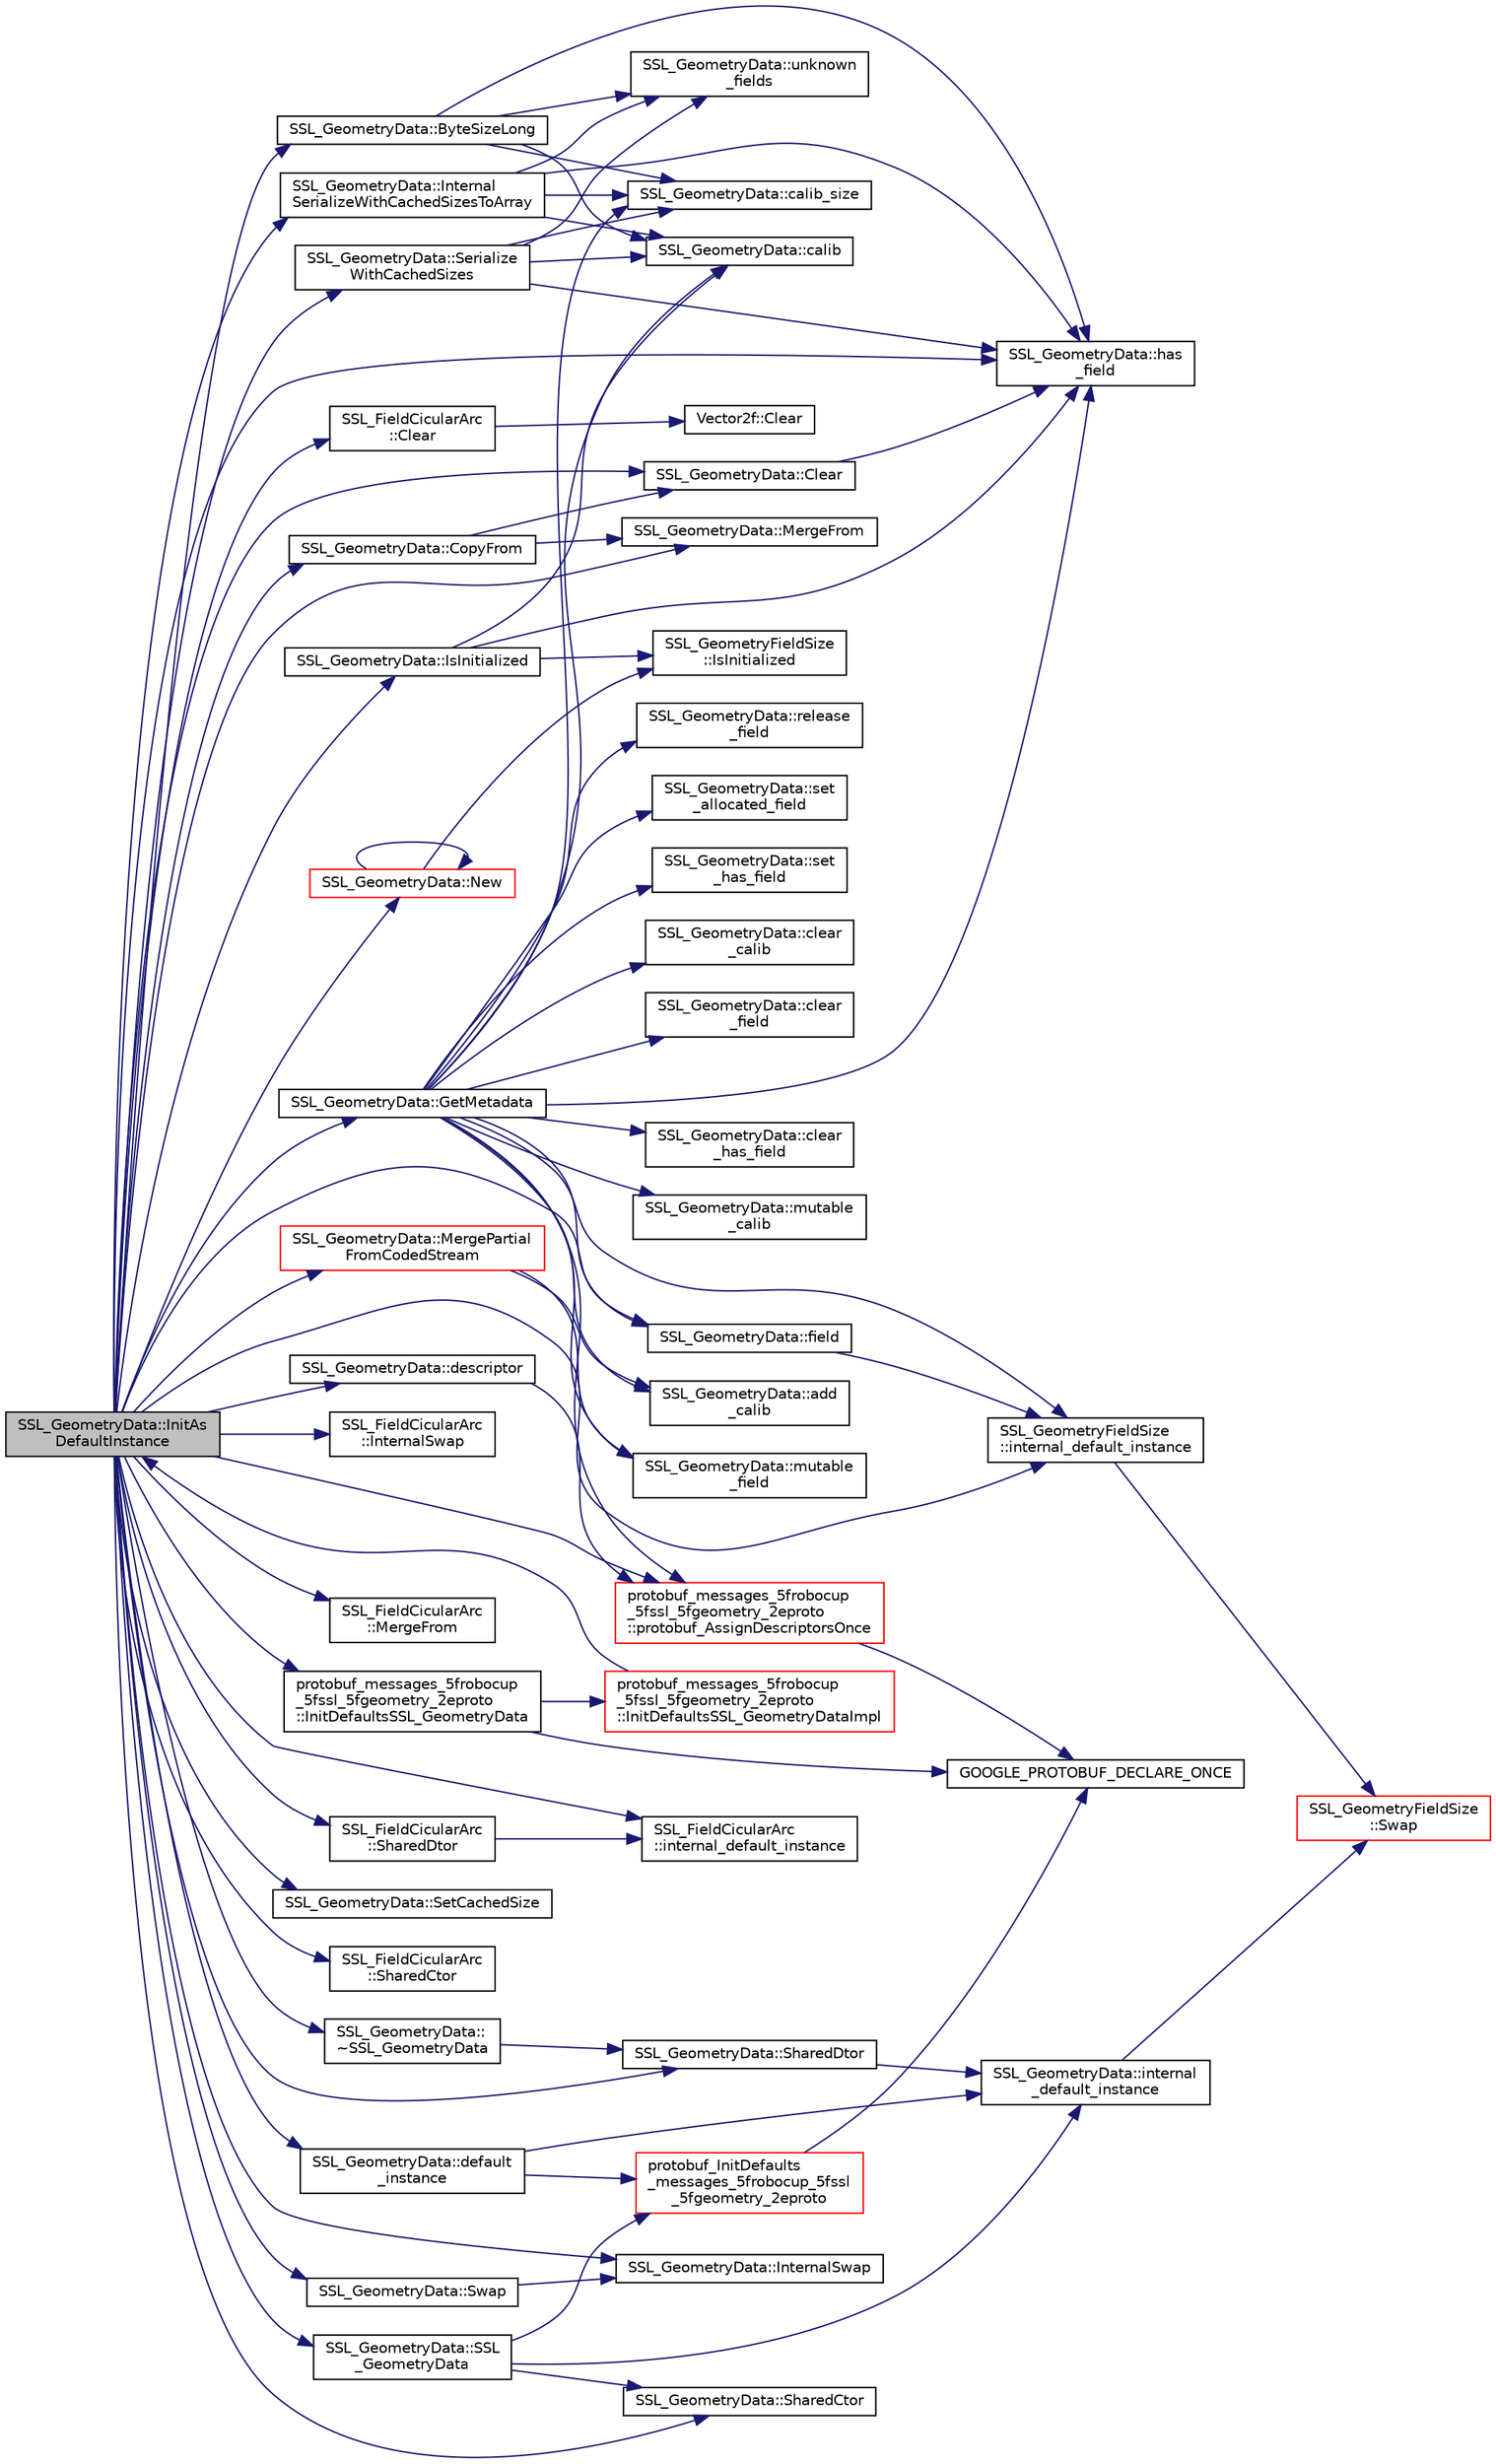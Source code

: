 digraph "SSL_GeometryData::InitAsDefaultInstance"
{
 // INTERACTIVE_SVG=YES
  edge [fontname="Helvetica",fontsize="10",labelfontname="Helvetica",labelfontsize="10"];
  node [fontname="Helvetica",fontsize="10",shape=record];
  rankdir="LR";
  Node1 [label="SSL_GeometryData::InitAs\lDefaultInstance",height=0.2,width=0.4,color="black", fillcolor="grey75", style="filled", fontcolor="black"];
  Node1 -> Node2 [color="midnightblue",fontsize="10",style="solid",fontname="Helvetica"];
  Node2 [label="SSL_GeometryData::ByteSizeLong",height=0.2,width=0.4,color="black", fillcolor="white", style="filled",URL="$d2/d01/class_s_s_l___geometry_data.html#a694cec46d16e35408b426312ceeec5db"];
  Node2 -> Node3 [color="midnightblue",fontsize="10",style="solid",fontname="Helvetica"];
  Node3 [label="SSL_GeometryData::calib",height=0.2,width=0.4,color="black", fillcolor="white", style="filled",URL="$d2/d01/class_s_s_l___geometry_data.html#a61aec9b4905591a734c702df1681841b"];
  Node2 -> Node4 [color="midnightblue",fontsize="10",style="solid",fontname="Helvetica"];
  Node4 [label="SSL_GeometryData::calib_size",height=0.2,width=0.4,color="black", fillcolor="white", style="filled",URL="$d2/d01/class_s_s_l___geometry_data.html#a41dc4721770c53c990be6a03b51ba4ba"];
  Node2 -> Node5 [color="midnightblue",fontsize="10",style="solid",fontname="Helvetica"];
  Node5 [label="SSL_GeometryData::has\l_field",height=0.2,width=0.4,color="black", fillcolor="white", style="filled",URL="$d2/d01/class_s_s_l___geometry_data.html#a9a38020e97f2129cd0d63e5c2eb01ec5"];
  Node2 -> Node6 [color="midnightblue",fontsize="10",style="solid",fontname="Helvetica"];
  Node6 [label="SSL_GeometryData::unknown\l_fields",height=0.2,width=0.4,color="black", fillcolor="white", style="filled",URL="$d2/d01/class_s_s_l___geometry_data.html#a2536bfb94611783da06e38e3619bdc4d"];
  Node1 -> Node7 [color="midnightblue",fontsize="10",style="solid",fontname="Helvetica"];
  Node7 [label="SSL_FieldCicularArc\l::Clear",height=0.2,width=0.4,color="black", fillcolor="white", style="filled",URL="$d4/dee/class_s_s_l___field_cicular_arc.html#aeb8142aae4ac3099e7ecf119caf81dfc"];
  Node7 -> Node8 [color="midnightblue",fontsize="10",style="solid",fontname="Helvetica"];
  Node8 [label="Vector2f::Clear",height=0.2,width=0.4,color="black", fillcolor="white", style="filled",URL="$da/dc2/class_vector2f.html#aba8accd8cd62c61d378a947f6612ab1f"];
  Node1 -> Node9 [color="midnightblue",fontsize="10",style="solid",fontname="Helvetica"];
  Node9 [label="SSL_GeometryData::Clear",height=0.2,width=0.4,color="black", fillcolor="white", style="filled",URL="$d2/d01/class_s_s_l___geometry_data.html#a52de19bab9aa967e323b3cbe613462f1"];
  Node9 -> Node5 [color="midnightblue",fontsize="10",style="solid",fontname="Helvetica"];
  Node1 -> Node10 [color="midnightblue",fontsize="10",style="solid",fontname="Helvetica"];
  Node10 [label="SSL_GeometryData::CopyFrom",height=0.2,width=0.4,color="black", fillcolor="white", style="filled",URL="$d2/d01/class_s_s_l___geometry_data.html#a310bab5141f45efe0415044aff92286c"];
  Node10 -> Node9 [color="midnightblue",fontsize="10",style="solid",fontname="Helvetica"];
  Node10 -> Node11 [color="midnightblue",fontsize="10",style="solid",fontname="Helvetica"];
  Node11 [label="SSL_GeometryData::MergeFrom",height=0.2,width=0.4,color="black", fillcolor="white", style="filled",URL="$d2/d01/class_s_s_l___geometry_data.html#ae67dd3bd54517f13422f02a8f2ad03ac"];
  Node1 -> Node12 [color="midnightblue",fontsize="10",style="solid",fontname="Helvetica"];
  Node12 [label="SSL_GeometryData::default\l_instance",height=0.2,width=0.4,color="black", fillcolor="white", style="filled",URL="$d2/d01/class_s_s_l___geometry_data.html#a39d6ebf2bf5ca82eacc9150760e9e4fb"];
  Node12 -> Node13 [color="midnightblue",fontsize="10",style="solid",fontname="Helvetica"];
  Node13 [label="SSL_GeometryData::internal\l_default_instance",height=0.2,width=0.4,color="black", fillcolor="white", style="filled",URL="$d2/d01/class_s_s_l___geometry_data.html#ac5ab7a05a94e8346f9c3f858b5362337"];
  Node13 -> Node14 [color="midnightblue",fontsize="10",style="solid",fontname="Helvetica"];
  Node14 [label="SSL_GeometryFieldSize\l::Swap",height=0.2,width=0.4,color="red", fillcolor="white", style="filled",URL="$d2/d30/class_s_s_l___geometry_field_size.html#ae5f47673f64c375c4b43bb0a10d99c7b"];
  Node12 -> Node15 [color="midnightblue",fontsize="10",style="solid",fontname="Helvetica"];
  Node15 [label="protobuf_InitDefaults\l_messages_5frobocup_5fssl\l_5fgeometry_2eproto",height=0.2,width=0.4,color="red", fillcolor="white", style="filled",URL="$db/d34/grsim__comm_2include_2proto_2messages__robocup__ssl__geometry_8pb_8cc.html#a860f546ce0c0a350ea28bde1368ef050"];
  Node15 -> Node16 [color="midnightblue",fontsize="10",style="solid",fontname="Helvetica"];
  Node16 [label="GOOGLE_PROTOBUF_DECLARE_ONCE",height=0.2,width=0.4,color="black", fillcolor="white", style="filled",URL="$db/d34/grsim__comm_2include_2proto_2messages__robocup__ssl__geometry_8pb_8cc.html#ab62e58f219471a884ff8331c119d4c66"];
  Node1 -> Node17 [color="midnightblue",fontsize="10",style="solid",fontname="Helvetica"];
  Node17 [label="SSL_GeometryData::descriptor",height=0.2,width=0.4,color="black", fillcolor="white", style="filled",URL="$d2/d01/class_s_s_l___geometry_data.html#a5ea714e17439fd819f87feb567dd0407"];
  Node17 -> Node18 [color="midnightblue",fontsize="10",style="solid",fontname="Helvetica"];
  Node18 [label="protobuf_messages_5frobocup\l_5fssl_5fgeometry_2eproto\l::protobuf_AssignDescriptorsOnce",height=0.2,width=0.4,color="red", fillcolor="white", style="filled",URL="$d4/d2b/namespaceprotobuf__messages__5frobocup__5fssl__5fgeometry__2eproto.html#a81e8b645220da98df323923b73eed9c1"];
  Node18 -> Node16 [color="midnightblue",fontsize="10",style="solid",fontname="Helvetica"];
  Node1 -> Node19 [color="midnightblue",fontsize="10",style="solid",fontname="Helvetica"];
  Node19 [label="SSL_GeometryData::field",height=0.2,width=0.4,color="black", fillcolor="white", style="filled",URL="$d2/d01/class_s_s_l___geometry_data.html#ab5200c00486fed8650b634368ed1b4fb"];
  Node19 -> Node20 [color="midnightblue",fontsize="10",style="solid",fontname="Helvetica"];
  Node20 [label="SSL_GeometryFieldSize\l::internal_default_instance",height=0.2,width=0.4,color="black", fillcolor="white", style="filled",URL="$d2/d30/class_s_s_l___geometry_field_size.html#a01e67cd623172f72676411c6a6a27c51"];
  Node20 -> Node14 [color="midnightblue",fontsize="10",style="solid",fontname="Helvetica"];
  Node1 -> Node21 [color="midnightblue",fontsize="10",style="solid",fontname="Helvetica"];
  Node21 [label="SSL_GeometryData::GetMetadata",height=0.2,width=0.4,color="black", fillcolor="white", style="filled",URL="$d2/d01/class_s_s_l___geometry_data.html#a2cbe088ac660e22c29f4a19feff33901"];
  Node21 -> Node22 [color="midnightblue",fontsize="10",style="solid",fontname="Helvetica"];
  Node22 [label="SSL_GeometryData::add\l_calib",height=0.2,width=0.4,color="black", fillcolor="white", style="filled",URL="$d2/d01/class_s_s_l___geometry_data.html#a0ba72df8f78064eaddc94acee9559c44"];
  Node21 -> Node3 [color="midnightblue",fontsize="10",style="solid",fontname="Helvetica"];
  Node21 -> Node4 [color="midnightblue",fontsize="10",style="solid",fontname="Helvetica"];
  Node21 -> Node23 [color="midnightblue",fontsize="10",style="solid",fontname="Helvetica"];
  Node23 [label="SSL_GeometryData::clear\l_calib",height=0.2,width=0.4,color="black", fillcolor="white", style="filled",URL="$d2/d01/class_s_s_l___geometry_data.html#abfe07b96e4a2cc69a2ab74f5b7dcae58"];
  Node21 -> Node24 [color="midnightblue",fontsize="10",style="solid",fontname="Helvetica"];
  Node24 [label="SSL_GeometryData::clear\l_field",height=0.2,width=0.4,color="black", fillcolor="white", style="filled",URL="$d2/d01/class_s_s_l___geometry_data.html#aec5745bd22a2d32fd9903c415c787c06"];
  Node21 -> Node25 [color="midnightblue",fontsize="10",style="solid",fontname="Helvetica"];
  Node25 [label="SSL_GeometryData::clear\l_has_field",height=0.2,width=0.4,color="black", fillcolor="white", style="filled",URL="$d2/d01/class_s_s_l___geometry_data.html#a4c4092073eaf179e985f1b129dfcc1c6"];
  Node21 -> Node19 [color="midnightblue",fontsize="10",style="solid",fontname="Helvetica"];
  Node21 -> Node5 [color="midnightblue",fontsize="10",style="solid",fontname="Helvetica"];
  Node21 -> Node20 [color="midnightblue",fontsize="10",style="solid",fontname="Helvetica"];
  Node21 -> Node26 [color="midnightblue",fontsize="10",style="solid",fontname="Helvetica"];
  Node26 [label="SSL_GeometryData::mutable\l_calib",height=0.2,width=0.4,color="black", fillcolor="white", style="filled",URL="$d2/d01/class_s_s_l___geometry_data.html#abfd8bcb6f3a0b77e1c8148a51f389097"];
  Node21 -> Node27 [color="midnightblue",fontsize="10",style="solid",fontname="Helvetica"];
  Node27 [label="SSL_GeometryData::mutable\l_field",height=0.2,width=0.4,color="black", fillcolor="white", style="filled",URL="$d2/d01/class_s_s_l___geometry_data.html#ad8eec0a6e81c392fbc1f0b3e7846f628"];
  Node21 -> Node18 [color="midnightblue",fontsize="10",style="solid",fontname="Helvetica"];
  Node21 -> Node28 [color="midnightblue",fontsize="10",style="solid",fontname="Helvetica"];
  Node28 [label="SSL_GeometryData::release\l_field",height=0.2,width=0.4,color="black", fillcolor="white", style="filled",URL="$d2/d01/class_s_s_l___geometry_data.html#aed2d5499924b1727b55afb2dd44a03c3"];
  Node21 -> Node29 [color="midnightblue",fontsize="10",style="solid",fontname="Helvetica"];
  Node29 [label="SSL_GeometryData::set\l_allocated_field",height=0.2,width=0.4,color="black", fillcolor="white", style="filled",URL="$d2/d01/class_s_s_l___geometry_data.html#a2c0fdfee93a08a4c97311245b65b84d6"];
  Node21 -> Node30 [color="midnightblue",fontsize="10",style="solid",fontname="Helvetica"];
  Node30 [label="SSL_GeometryData::set\l_has_field",height=0.2,width=0.4,color="black", fillcolor="white", style="filled",URL="$d2/d01/class_s_s_l___geometry_data.html#a4844dd72103f32f3d6cae82692914361"];
  Node1 -> Node5 [color="midnightblue",fontsize="10",style="solid",fontname="Helvetica"];
  Node1 -> Node31 [color="midnightblue",fontsize="10",style="solid",fontname="Helvetica"];
  Node31 [label="protobuf_messages_5frobocup\l_5fssl_5fgeometry_2eproto\l::InitDefaultsSSL_GeometryData",height=0.2,width=0.4,color="black", fillcolor="white", style="filled",URL="$d4/d2b/namespaceprotobuf__messages__5frobocup__5fssl__5fgeometry__2eproto.html#a5135d4ac6b00963f089c74c441e023b5"];
  Node31 -> Node16 [color="midnightblue",fontsize="10",style="solid",fontname="Helvetica"];
  Node31 -> Node32 [color="midnightblue",fontsize="10",style="solid",fontname="Helvetica"];
  Node32 [label="protobuf_messages_5frobocup\l_5fssl_5fgeometry_2eproto\l::InitDefaultsSSL_GeometryDataImpl",height=0.2,width=0.4,color="red", fillcolor="white", style="filled",URL="$d4/d2b/namespaceprotobuf__messages__5frobocup__5fssl__5fgeometry__2eproto.html#a35073f1d246a8f2008de46cef826911a"];
  Node32 -> Node1 [color="midnightblue",fontsize="10",style="solid",fontname="Helvetica"];
  Node1 -> Node20 [color="midnightblue",fontsize="10",style="solid",fontname="Helvetica"];
  Node1 -> Node33 [color="midnightblue",fontsize="10",style="solid",fontname="Helvetica"];
  Node33 [label="SSL_FieldCicularArc\l::internal_default_instance",height=0.2,width=0.4,color="black", fillcolor="white", style="filled",URL="$d4/dee/class_s_s_l___field_cicular_arc.html#a6724a620b6cdaad05b3baa51cbd86c40"];
  Node1 -> Node34 [color="midnightblue",fontsize="10",style="solid",fontname="Helvetica"];
  Node34 [label="SSL_GeometryData::Internal\lSerializeWithCachedSizesToArray",height=0.2,width=0.4,color="black", fillcolor="white", style="filled",URL="$d2/d01/class_s_s_l___geometry_data.html#ac35837ea9fb0351c6c2486f0b19b88a1"];
  Node34 -> Node5 [color="midnightblue",fontsize="10",style="solid",fontname="Helvetica"];
  Node34 -> Node4 [color="midnightblue",fontsize="10",style="solid",fontname="Helvetica"];
  Node34 -> Node3 [color="midnightblue",fontsize="10",style="solid",fontname="Helvetica"];
  Node34 -> Node6 [color="midnightblue",fontsize="10",style="solid",fontname="Helvetica"];
  Node1 -> Node35 [color="midnightblue",fontsize="10",style="solid",fontname="Helvetica"];
  Node35 [label="SSL_FieldCicularArc\l::InternalSwap",height=0.2,width=0.4,color="black", fillcolor="white", style="filled",URL="$d4/dee/class_s_s_l___field_cicular_arc.html#adbf1b9345f3d6d49556a2c5e20cd0290"];
  Node1 -> Node36 [color="midnightblue",fontsize="10",style="solid",fontname="Helvetica"];
  Node36 [label="SSL_GeometryData::InternalSwap",height=0.2,width=0.4,color="black", fillcolor="white", style="filled",URL="$d2/d01/class_s_s_l___geometry_data.html#a8e03081aa30a9777b51807434f2add81"];
  Node1 -> Node37 [color="midnightblue",fontsize="10",style="solid",fontname="Helvetica"];
  Node37 [label="SSL_GeometryData::IsInitialized",height=0.2,width=0.4,color="black", fillcolor="white", style="filled",URL="$d2/d01/class_s_s_l___geometry_data.html#a253a48225c3e3197f6f1ddaff1efda1d"];
  Node37 -> Node3 [color="midnightblue",fontsize="10",style="solid",fontname="Helvetica"];
  Node37 -> Node5 [color="midnightblue",fontsize="10",style="solid",fontname="Helvetica"];
  Node37 -> Node38 [color="midnightblue",fontsize="10",style="solid",fontname="Helvetica"];
  Node38 [label="SSL_GeometryFieldSize\l::IsInitialized",height=0.2,width=0.4,color="black", fillcolor="white", style="filled",URL="$d2/d30/class_s_s_l___geometry_field_size.html#abc221f3daa7da626ab0b5f77f3439d5b"];
  Node1 -> Node39 [color="midnightblue",fontsize="10",style="solid",fontname="Helvetica"];
  Node39 [label="SSL_FieldCicularArc\l::MergeFrom",height=0.2,width=0.4,color="black", fillcolor="white", style="filled",URL="$d4/dee/class_s_s_l___field_cicular_arc.html#aa9a17df2c79c8559f35ff82048e0e3de"];
  Node1 -> Node11 [color="midnightblue",fontsize="10",style="solid",fontname="Helvetica"];
  Node1 -> Node40 [color="midnightblue",fontsize="10",style="solid",fontname="Helvetica"];
  Node40 [label="SSL_GeometryData::MergePartial\lFromCodedStream",height=0.2,width=0.4,color="red", fillcolor="white", style="filled",URL="$d2/d01/class_s_s_l___geometry_data.html#ad7aa8ec5f60e4da62fe73d3f85e8ce09"];
  Node40 -> Node27 [color="midnightblue",fontsize="10",style="solid",fontname="Helvetica"];
  Node40 -> Node22 [color="midnightblue",fontsize="10",style="solid",fontname="Helvetica"];
  Node1 -> Node41 [color="midnightblue",fontsize="10",style="solid",fontname="Helvetica"];
  Node41 [label="SSL_GeometryData::New",height=0.2,width=0.4,color="red", fillcolor="white", style="filled",URL="$d2/d01/class_s_s_l___geometry_data.html#aac722faecedb217a1e204f9068253b4a"];
  Node41 -> Node41 [color="midnightblue",fontsize="10",style="solid",fontname="Helvetica"];
  Node41 -> Node38 [color="midnightblue",fontsize="10",style="solid",fontname="Helvetica"];
  Node1 -> Node18 [color="midnightblue",fontsize="10",style="solid",fontname="Helvetica"];
  Node1 -> Node42 [color="midnightblue",fontsize="10",style="solid",fontname="Helvetica"];
  Node42 [label="SSL_GeometryData::Serialize\lWithCachedSizes",height=0.2,width=0.4,color="black", fillcolor="white", style="filled",URL="$d2/d01/class_s_s_l___geometry_data.html#a02ae149a4cad6496dc74851e2bb3d561"];
  Node42 -> Node5 [color="midnightblue",fontsize="10",style="solid",fontname="Helvetica"];
  Node42 -> Node4 [color="midnightblue",fontsize="10",style="solid",fontname="Helvetica"];
  Node42 -> Node3 [color="midnightblue",fontsize="10",style="solid",fontname="Helvetica"];
  Node42 -> Node6 [color="midnightblue",fontsize="10",style="solid",fontname="Helvetica"];
  Node1 -> Node43 [color="midnightblue",fontsize="10",style="solid",fontname="Helvetica"];
  Node43 [label="SSL_GeometryData::SetCachedSize",height=0.2,width=0.4,color="black", fillcolor="white", style="filled",URL="$d2/d01/class_s_s_l___geometry_data.html#ab6b62cac4cc98c86be706e6d31ee33a1"];
  Node1 -> Node44 [color="midnightblue",fontsize="10",style="solid",fontname="Helvetica"];
  Node44 [label="SSL_FieldCicularArc\l::SharedCtor",height=0.2,width=0.4,color="black", fillcolor="white", style="filled",URL="$d4/dee/class_s_s_l___field_cicular_arc.html#a600eaf783ff21f4df42e7d818efada55"];
  Node1 -> Node45 [color="midnightblue",fontsize="10",style="solid",fontname="Helvetica"];
  Node45 [label="SSL_GeometryData::SharedCtor",height=0.2,width=0.4,color="black", fillcolor="white", style="filled",URL="$d2/d01/class_s_s_l___geometry_data.html#ae80e5ee7ca05ef6c4c9d6dfc945c4513"];
  Node1 -> Node46 [color="midnightblue",fontsize="10",style="solid",fontname="Helvetica"];
  Node46 [label="SSL_FieldCicularArc\l::SharedDtor",height=0.2,width=0.4,color="black", fillcolor="white", style="filled",URL="$d4/dee/class_s_s_l___field_cicular_arc.html#af6ec3bd7c4cc430d45185e9158e12430"];
  Node46 -> Node33 [color="midnightblue",fontsize="10",style="solid",fontname="Helvetica"];
  Node1 -> Node47 [color="midnightblue",fontsize="10",style="solid",fontname="Helvetica"];
  Node47 [label="SSL_GeometryData::SharedDtor",height=0.2,width=0.4,color="black", fillcolor="white", style="filled",URL="$d2/d01/class_s_s_l___geometry_data.html#aa0e7afe0a90ed468e2d85a7365c2fa01"];
  Node47 -> Node13 [color="midnightblue",fontsize="10",style="solid",fontname="Helvetica"];
  Node1 -> Node48 [color="midnightblue",fontsize="10",style="solid",fontname="Helvetica"];
  Node48 [label="SSL_GeometryData::SSL\l_GeometryData",height=0.2,width=0.4,color="black", fillcolor="white", style="filled",URL="$d2/d01/class_s_s_l___geometry_data.html#a53ab9b3a85c759888cd9abc1d288b57f"];
  Node48 -> Node13 [color="midnightblue",fontsize="10",style="solid",fontname="Helvetica"];
  Node48 -> Node15 [color="midnightblue",fontsize="10",style="solid",fontname="Helvetica"];
  Node48 -> Node45 [color="midnightblue",fontsize="10",style="solid",fontname="Helvetica"];
  Node1 -> Node49 [color="midnightblue",fontsize="10",style="solid",fontname="Helvetica"];
  Node49 [label="SSL_GeometryData::Swap",height=0.2,width=0.4,color="black", fillcolor="white", style="filled",URL="$d2/d01/class_s_s_l___geometry_data.html#a0072ece65c35838c63ac2f831c4b627b"];
  Node49 -> Node36 [color="midnightblue",fontsize="10",style="solid",fontname="Helvetica"];
  Node1 -> Node50 [color="midnightblue",fontsize="10",style="solid",fontname="Helvetica"];
  Node50 [label="SSL_GeometryData::\l~SSL_GeometryData",height=0.2,width=0.4,color="black", fillcolor="white", style="filled",URL="$d2/d01/class_s_s_l___geometry_data.html#ad6a0745e4690f23232a5756fba833753"];
  Node50 -> Node47 [color="midnightblue",fontsize="10",style="solid",fontname="Helvetica"];
}
